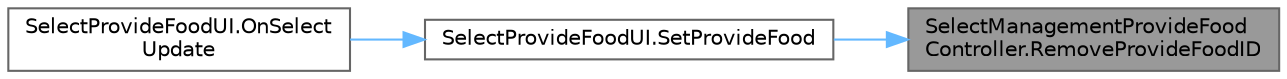 digraph "SelectManagementProvideFoodController.RemoveProvideFoodID"
{
 // LATEX_PDF_SIZE
  bgcolor="transparent";
  edge [fontname=Helvetica,fontsize=10,labelfontname=Helvetica,labelfontsize=10];
  node [fontname=Helvetica,fontsize=10,shape=box,height=0.2,width=0.4];
  rankdir="RL";
  Node1 [id="Node000001",label="SelectManagementProvideFood\lController.RemoveProvideFoodID",height=0.2,width=0.4,color="gray40", fillcolor="grey60", style="filled", fontcolor="black",tooltip="提供予定料理を取り除く"];
  Node1 -> Node2 [id="edge1_Node000001_Node000002",dir="back",color="steelblue1",style="solid",tooltip=" "];
  Node2 [id="Node000002",label="SelectProvideFoodUI.SetProvideFood",height=0.2,width=0.4,color="grey40", fillcolor="white", style="filled",URL="$class_select_provide_food_u_i.html#add40eab4c240cb96b4fb8244742376b9",tooltip=" "];
  Node2 -> Node3 [id="edge2_Node000002_Node000003",dir="back",color="steelblue1",style="solid",tooltip=" "];
  Node3 [id="Node000003",label="SelectProvideFoodUI.OnSelect\lUpdate",height=0.2,width=0.4,color="grey40", fillcolor="white", style="filled",URL="$class_select_provide_food_u_i.html#a206fdbc907864fcf948612b59e482507",tooltip="選択中の場合に動作(OnUpdateより先に行われる)"];
}
